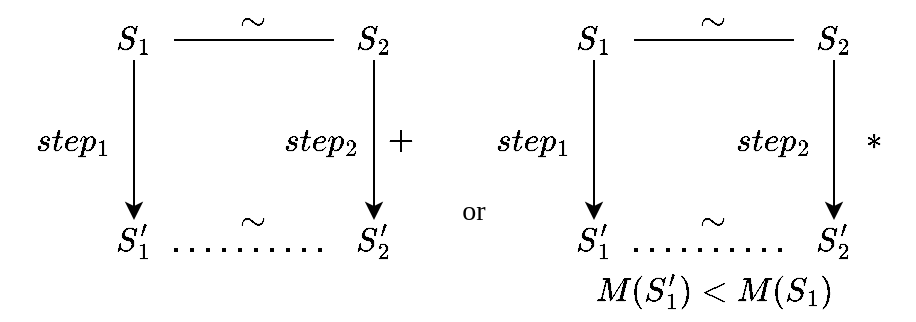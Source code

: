 <mxfile version="20.8.23" type="github">
  <diagram name="第 1 页" id="N6lhYl9x0cFy-dcrSgTa">
    <mxGraphModel dx="982" dy="538" grid="1" gridSize="10" guides="1" tooltips="1" connect="1" arrows="1" fold="1" page="1" pageScale="1" pageWidth="827" pageHeight="1169" math="1" shadow="0">
      <root>
        <mxCell id="0" />
        <mxCell id="1" parent="0" />
        <mxCell id="HMImB51M19TBt90D2M0y-1" value="" style="edgeStyle=orthogonalEdgeStyle;rounded=0;orthogonalLoop=1;jettySize=auto;html=1;fontSize=14;" parent="1" source="HMImB51M19TBt90D2M0y-2" target="HMImB51M19TBt90D2M0y-3" edge="1">
          <mxGeometry relative="1" as="geometry" />
        </mxCell>
        <mxCell id="HMImB51M19TBt90D2M0y-2" value="&lt;font style=&quot;font-size: 14px;&quot;&gt;$$S_1$$&lt;/font&gt;" style="text;html=1;strokeColor=none;fillColor=none;align=center;verticalAlign=middle;whiteSpace=wrap;rounded=0;fontSize=14;" parent="1" vertex="1">
          <mxGeometry x="240" y="110" width="40" height="20" as="geometry" />
        </mxCell>
        <mxCell id="HMImB51M19TBt90D2M0y-3" value="$$S&#39;&lt;br style=&quot;font-size: 14px;&quot;&gt;_1$$" style="text;html=1;strokeColor=none;fillColor=none;align=center;verticalAlign=middle;whiteSpace=wrap;rounded=0;fontSize=14;" parent="1" vertex="1">
          <mxGeometry x="240" y="210" width="40" height="20" as="geometry" />
        </mxCell>
        <mxCell id="HMImB51M19TBt90D2M0y-4" value="" style="edgeStyle=orthogonalEdgeStyle;rounded=0;orthogonalLoop=1;jettySize=auto;html=1;fontSize=14;" parent="1" source="HMImB51M19TBt90D2M0y-5" target="HMImB51M19TBt90D2M0y-7" edge="1">
          <mxGeometry relative="1" as="geometry" />
        </mxCell>
        <mxCell id="HMImB51M19TBt90D2M0y-5" value="$$S_2$$" style="text;html=1;strokeColor=none;fillColor=none;align=center;verticalAlign=middle;whiteSpace=wrap;rounded=0;fontSize=14;" parent="1" vertex="1">
          <mxGeometry x="360" y="110" width="40" height="20" as="geometry" />
        </mxCell>
        <mxCell id="HMImB51M19TBt90D2M0y-6" value="" style="endArrow=none;html=1;exitX=1;exitY=0.5;exitDx=0;exitDy=0;entryX=0;entryY=0.5;entryDx=0;entryDy=0;fontSize=14;" parent="1" source="HMImB51M19TBt90D2M0y-2" target="HMImB51M19TBt90D2M0y-5" edge="1">
          <mxGeometry width="50" height="50" relative="1" as="geometry">
            <mxPoint x="380" y="240" as="sourcePoint" />
            <mxPoint x="430" y="190" as="targetPoint" />
          </mxGeometry>
        </mxCell>
        <mxCell id="HMImB51M19TBt90D2M0y-7" value="$$S&#39;&lt;br style=&quot;font-size: 14px;&quot;&gt;_2$$" style="text;html=1;strokeColor=none;fillColor=none;align=center;verticalAlign=middle;whiteSpace=wrap;rounded=0;fontSize=14;" parent="1" vertex="1">
          <mxGeometry x="360" y="210" width="40" height="20" as="geometry" />
        </mxCell>
        <mxCell id="HMImB51M19TBt90D2M0y-8" value="" style="endArrow=none;dashed=1;html=1;dashPattern=1 3;strokeWidth=2;exitX=1;exitY=0.75;exitDx=0;exitDy=0;entryX=0;entryY=0.75;entryDx=0;entryDy=0;fontSize=14;" parent="1" source="HMImB51M19TBt90D2M0y-3" target="HMImB51M19TBt90D2M0y-7" edge="1">
          <mxGeometry width="50" height="50" relative="1" as="geometry">
            <mxPoint x="380" y="240" as="sourcePoint" />
            <mxPoint x="430" y="190" as="targetPoint" />
          </mxGeometry>
        </mxCell>
        <mxCell id="HMImB51M19TBt90D2M0y-9" value="$$step_1$$" style="text;html=1;strokeColor=none;fillColor=none;align=center;verticalAlign=middle;whiteSpace=wrap;rounded=0;fontSize=14;" parent="1" vertex="1">
          <mxGeometry x="210" y="160" width="40" height="20" as="geometry" />
        </mxCell>
        <mxCell id="HMImB51M19TBt90D2M0y-10" value="$$step_2$$" style="text;html=1;strokeColor=none;fillColor=none;align=center;verticalAlign=middle;whiteSpace=wrap;rounded=0;fontSize=14;" parent="1" vertex="1">
          <mxGeometry x="334" y="160" width="40" height="20" as="geometry" />
        </mxCell>
        <mxCell id="HMImB51M19TBt90D2M0y-11" value="$$\sim$$" style="text;html=1;strokeColor=none;fillColor=none;align=center;verticalAlign=middle;whiteSpace=wrap;rounded=0;fontSize=14;" parent="1" vertex="1">
          <mxGeometry x="300" y="100" width="40" height="20" as="geometry" />
        </mxCell>
        <mxCell id="HMImB51M19TBt90D2M0y-12" value="$$\sim$$" style="text;html=1;strokeColor=none;fillColor=none;align=center;verticalAlign=middle;whiteSpace=wrap;rounded=0;fontSize=14;" parent="1" vertex="1">
          <mxGeometry x="300" y="200" width="40" height="20" as="geometry" />
        </mxCell>
        <mxCell id="HMImB51M19TBt90D2M0y-13" value="$$+$$" style="text;html=1;strokeColor=none;fillColor=none;align=center;verticalAlign=middle;whiteSpace=wrap;rounded=0;fontSize=14;" parent="1" vertex="1">
          <mxGeometry x="374" y="160" width="40" height="20" as="geometry" />
        </mxCell>
        <mxCell id="HMImB51M19TBt90D2M0y-14" value="" style="edgeStyle=orthogonalEdgeStyle;rounded=0;orthogonalLoop=1;jettySize=auto;html=1;fontSize=14;" parent="1" source="HMImB51M19TBt90D2M0y-15" target="HMImB51M19TBt90D2M0y-16" edge="1">
          <mxGeometry relative="1" as="geometry" />
        </mxCell>
        <mxCell id="HMImB51M19TBt90D2M0y-15" value="$$S_1$$" style="text;html=1;strokeColor=none;fillColor=none;align=center;verticalAlign=middle;whiteSpace=wrap;rounded=0;fontSize=14;" parent="1" vertex="1">
          <mxGeometry x="470" y="110" width="40" height="20" as="geometry" />
        </mxCell>
        <mxCell id="HMImB51M19TBt90D2M0y-16" value="$$S&#39;&lt;br style=&quot;font-size: 14px;&quot;&gt;_1$$" style="text;html=1;strokeColor=none;fillColor=none;align=center;verticalAlign=middle;whiteSpace=wrap;rounded=0;fontSize=14;" parent="1" vertex="1">
          <mxGeometry x="470" y="210" width="40" height="20" as="geometry" />
        </mxCell>
        <mxCell id="HMImB51M19TBt90D2M0y-17" value="" style="edgeStyle=orthogonalEdgeStyle;rounded=0;orthogonalLoop=1;jettySize=auto;html=1;fontSize=14;" parent="1" source="HMImB51M19TBt90D2M0y-18" target="HMImB51M19TBt90D2M0y-20" edge="1">
          <mxGeometry relative="1" as="geometry" />
        </mxCell>
        <mxCell id="HMImB51M19TBt90D2M0y-18" value="$$S_2$$" style="text;html=1;strokeColor=none;fillColor=none;align=center;verticalAlign=middle;whiteSpace=wrap;rounded=0;fontSize=14;" parent="1" vertex="1">
          <mxGeometry x="590" y="110" width="40" height="20" as="geometry" />
        </mxCell>
        <mxCell id="HMImB51M19TBt90D2M0y-19" value="" style="endArrow=none;html=1;exitX=1;exitY=0.5;exitDx=0;exitDy=0;entryX=0;entryY=0.5;entryDx=0;entryDy=0;fontSize=14;" parent="1" source="HMImB51M19TBt90D2M0y-15" target="HMImB51M19TBt90D2M0y-18" edge="1">
          <mxGeometry width="50" height="50" relative="1" as="geometry">
            <mxPoint x="610" y="240" as="sourcePoint" />
            <mxPoint x="660" y="190" as="targetPoint" />
          </mxGeometry>
        </mxCell>
        <mxCell id="HMImB51M19TBt90D2M0y-20" value="$$S&#39;&lt;br style=&quot;font-size: 14px;&quot;&gt;_2$$" style="text;html=1;strokeColor=none;fillColor=none;align=center;verticalAlign=middle;whiteSpace=wrap;rounded=0;fontSize=14;" parent="1" vertex="1">
          <mxGeometry x="590" y="210" width="40" height="20" as="geometry" />
        </mxCell>
        <mxCell id="HMImB51M19TBt90D2M0y-21" value="" style="endArrow=none;dashed=1;html=1;dashPattern=1 3;strokeWidth=2;exitX=1;exitY=0.75;exitDx=0;exitDy=0;entryX=0;entryY=0.75;entryDx=0;entryDy=0;fontSize=14;" parent="1" source="HMImB51M19TBt90D2M0y-16" target="HMImB51M19TBt90D2M0y-20" edge="1">
          <mxGeometry width="50" height="50" relative="1" as="geometry">
            <mxPoint x="610" y="240" as="sourcePoint" />
            <mxPoint x="660" y="190" as="targetPoint" />
          </mxGeometry>
        </mxCell>
        <mxCell id="HMImB51M19TBt90D2M0y-22" value="$$step_1$$" style="text;html=1;strokeColor=none;fillColor=none;align=center;verticalAlign=middle;whiteSpace=wrap;rounded=0;fontSize=14;" parent="1" vertex="1">
          <mxGeometry x="440" y="160" width="40" height="20" as="geometry" />
        </mxCell>
        <mxCell id="HMImB51M19TBt90D2M0y-23" value="$$step_2$$" style="text;html=1;strokeColor=none;fillColor=none;align=center;verticalAlign=middle;whiteSpace=wrap;rounded=0;fontSize=14;" parent="1" vertex="1">
          <mxGeometry x="560" y="160" width="40" height="20" as="geometry" />
        </mxCell>
        <mxCell id="HMImB51M19TBt90D2M0y-24" value="$$\sim$$" style="text;html=1;strokeColor=none;fillColor=none;align=center;verticalAlign=middle;whiteSpace=wrap;rounded=0;fontSize=14;" parent="1" vertex="1">
          <mxGeometry x="530" y="100" width="40" height="20" as="geometry" />
        </mxCell>
        <mxCell id="HMImB51M19TBt90D2M0y-25" value="$$\sim$$" style="text;html=1;strokeColor=none;fillColor=none;align=center;verticalAlign=middle;whiteSpace=wrap;rounded=0;fontSize=14;" parent="1" vertex="1">
          <mxGeometry x="530" y="200" width="40" height="20" as="geometry" />
        </mxCell>
        <mxCell id="HMImB51M19TBt90D2M0y-26" value="$$*$$" style="text;html=1;strokeColor=none;fillColor=none;align=center;verticalAlign=middle;whiteSpace=wrap;rounded=0;fontSize=14;" parent="1" vertex="1">
          <mxGeometry x="610" y="160" width="40" height="20" as="geometry" />
        </mxCell>
        <mxCell id="HMImB51M19TBt90D2M0y-27" value="&lt;font face=&quot;Times New Roman&quot; style=&quot;font-size: 14px;&quot;&gt;or&lt;/font&gt;" style="text;html=1;strokeColor=none;fillColor=none;align=center;verticalAlign=middle;whiteSpace=wrap;rounded=0;fontSize=14;" parent="1" vertex="1">
          <mxGeometry x="400" y="190" width="60" height="30" as="geometry" />
        </mxCell>
        <mxCell id="HMImB51M19TBt90D2M0y-30" value="&lt;font face=&quot;Helvetica&quot; style=&quot;font-size: 14px;&quot;&gt;$$M(S&#39;_1)&amp;lt;M(S_1)$$&lt;/font&gt;" style="text;html=1;strokeColor=none;fillColor=none;align=center;verticalAlign=middle;whiteSpace=wrap;rounded=0;fontSize=14;fontFamily=Times New Roman;" parent="1" vertex="1">
          <mxGeometry x="455" y="230" width="190" height="30" as="geometry" />
        </mxCell>
      </root>
    </mxGraphModel>
  </diagram>
</mxfile>
